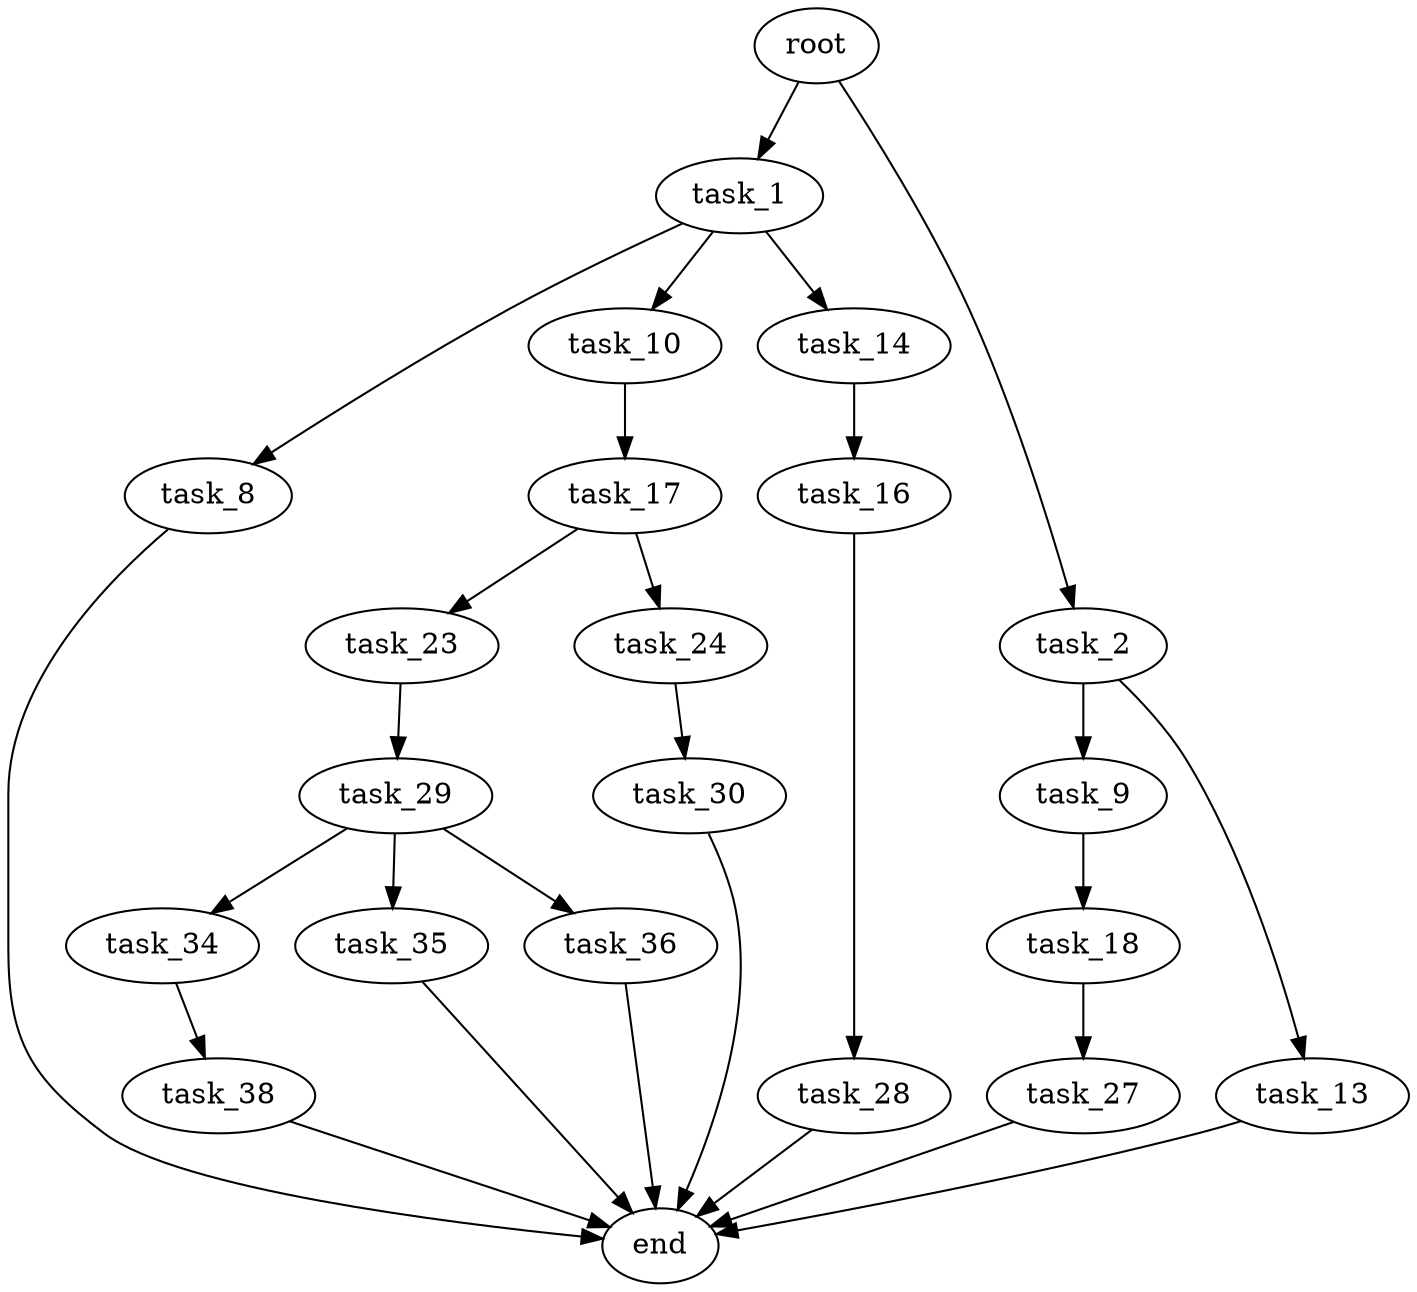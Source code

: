 digraph G {
  root [size="0.000000"];
  task_1 [size="40956547188.000000"];
  task_2 [size="28991029248.000000"];
  task_8 [size="5286084788.000000"];
  task_10 [size="28991029248.000000"];
  task_14 [size="549755813888.000000"];
  task_9 [size="52560847747.000000"];
  task_13 [size="231928233984.000000"];
  end [size="0.000000"];
  task_18 [size="790350107196.000000"];
  task_17 [size="370974055829.000000"];
  task_16 [size="9048883808.000000"];
  task_28 [size="538623509753.000000"];
  task_23 [size="10932399996.000000"];
  task_24 [size="2197058984.000000"];
  task_27 [size="134217728000.000000"];
  task_29 [size="45034536860.000000"];
  task_30 [size="14857315844.000000"];
  task_34 [size="8589934592.000000"];
  task_35 [size="997725312431.000000"];
  task_36 [size="231928233984.000000"];
  task_38 [size="231928233984.000000"];

  root -> task_1 [size="1.000000"];
  root -> task_2 [size="1.000000"];
  task_1 -> task_8 [size="679477248.000000"];
  task_1 -> task_10 [size="679477248.000000"];
  task_1 -> task_14 [size="679477248.000000"];
  task_2 -> task_9 [size="75497472.000000"];
  task_2 -> task_13 [size="75497472.000000"];
  task_8 -> end [size="1.000000"];
  task_10 -> task_17 [size="75497472.000000"];
  task_14 -> task_16 [size="536870912.000000"];
  task_9 -> task_18 [size="838860800.000000"];
  task_13 -> end [size="1.000000"];
  task_18 -> task_27 [size="536870912.000000"];
  task_17 -> task_23 [size="301989888.000000"];
  task_17 -> task_24 [size="301989888.000000"];
  task_16 -> task_28 [size="411041792.000000"];
  task_28 -> end [size="1.000000"];
  task_23 -> task_29 [size="301989888.000000"];
  task_24 -> task_30 [size="75497472.000000"];
  task_27 -> end [size="1.000000"];
  task_29 -> task_34 [size="33554432.000000"];
  task_29 -> task_35 [size="33554432.000000"];
  task_29 -> task_36 [size="33554432.000000"];
  task_30 -> end [size="1.000000"];
  task_34 -> task_38 [size="33554432.000000"];
  task_35 -> end [size="1.000000"];
  task_36 -> end [size="1.000000"];
  task_38 -> end [size="1.000000"];
}
